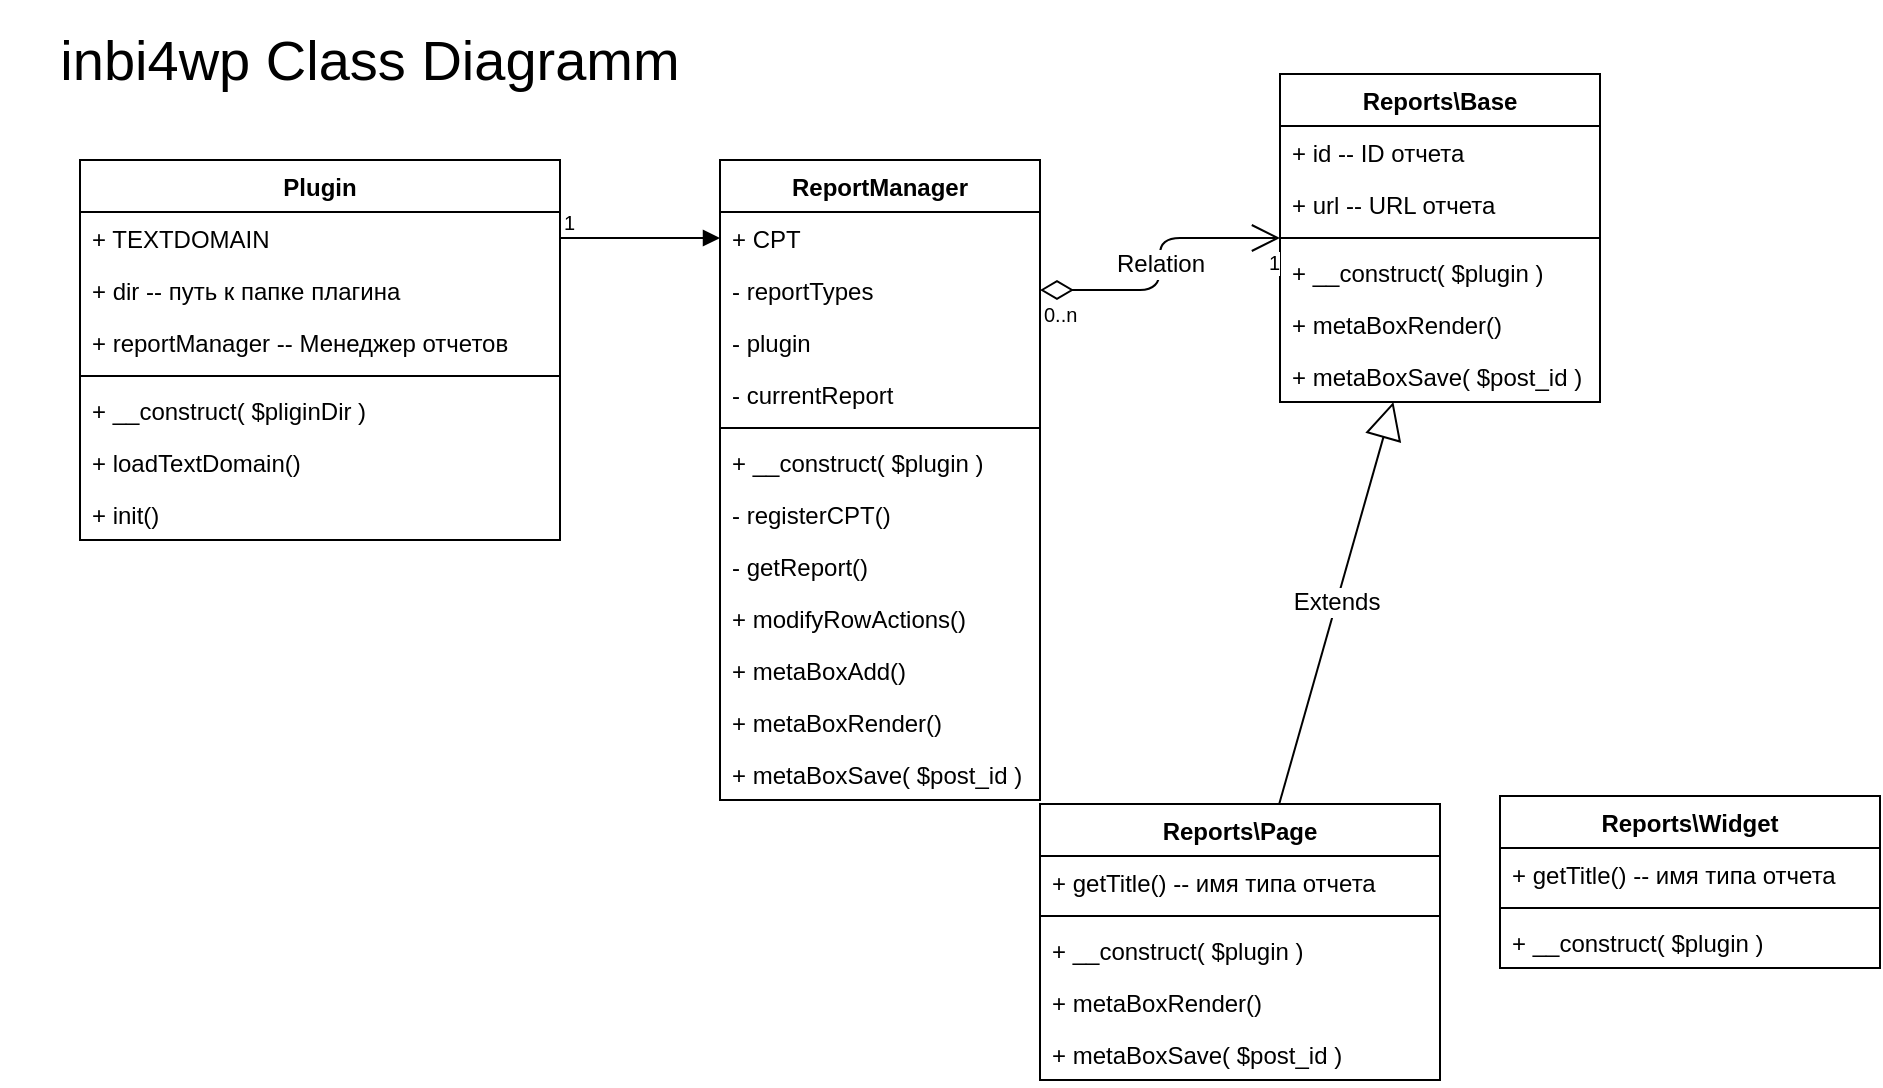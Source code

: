 <mxfile version="10.6.3" type="device"><diagram name="Page-1" id="9f46799a-70d6-7492-0946-bef42562c5a5"><mxGraphModel dx="996" dy="595" grid="1" gridSize="10" guides="1" tooltips="1" connect="1" arrows="1" fold="1" page="1" pageScale="1" pageWidth="1169" pageHeight="827" background="#ffffff" math="0" shadow="0"><root><mxCell id="0"/><mxCell id="1" parent="0"/><mxCell id="qV1NWe7ui4EgBKiL_Z7S-1" value="inbi4wp Class Diagramm" style="text;html=1;strokeColor=none;fillColor=none;align=center;verticalAlign=middle;whiteSpace=wrap;rounded=0;fontSize=28;" vertex="1" parent="1"><mxGeometry width="370" height="60" as="geometry"/></mxCell><mxCell id="qV1NWe7ui4EgBKiL_Z7S-6" value="Plugin" style="swimlane;fontStyle=1;align=center;verticalAlign=top;childLayout=stackLayout;horizontal=1;startSize=26;horizontalStack=0;resizeParent=1;resizeParentMax=0;resizeLast=0;collapsible=1;marginBottom=0;fontSize=12;" vertex="1" parent="1"><mxGeometry x="40" y="80" width="240" height="190" as="geometry"/></mxCell><mxCell id="qV1NWe7ui4EgBKiL_Z7S-7" value="+ TEXTDOMAIN" style="text;strokeColor=none;fillColor=none;align=left;verticalAlign=top;spacingLeft=4;spacingRight=4;overflow=hidden;rotatable=0;points=[[0,0.5],[1,0.5]];portConstraint=eastwest;" vertex="1" parent="qV1NWe7ui4EgBKiL_Z7S-6"><mxGeometry y="26" width="240" height="26" as="geometry"/></mxCell><mxCell id="qV1NWe7ui4EgBKiL_Z7S-49" value="+ dir -- путь к папке плагина" style="text;strokeColor=none;fillColor=none;align=left;verticalAlign=top;spacingLeft=4;spacingRight=4;overflow=hidden;rotatable=0;points=[[0,0.5],[1,0.5]];portConstraint=eastwest;" vertex="1" parent="qV1NWe7ui4EgBKiL_Z7S-6"><mxGeometry y="52" width="240" height="26" as="geometry"/></mxCell><mxCell id="qV1NWe7ui4EgBKiL_Z7S-60" value="+ reportManager -- Менеджер отчетов" style="text;strokeColor=none;fillColor=none;align=left;verticalAlign=top;spacingLeft=4;spacingRight=4;overflow=hidden;rotatable=0;points=[[0,0.5],[1,0.5]];portConstraint=eastwest;" vertex="1" parent="qV1NWe7ui4EgBKiL_Z7S-6"><mxGeometry y="78" width="240" height="26" as="geometry"/></mxCell><mxCell id="qV1NWe7ui4EgBKiL_Z7S-8" value="" style="line;strokeWidth=1;fillColor=none;align=left;verticalAlign=middle;spacingTop=-1;spacingLeft=3;spacingRight=3;rotatable=0;labelPosition=right;points=[];portConstraint=eastwest;" vertex="1" parent="qV1NWe7ui4EgBKiL_Z7S-6"><mxGeometry y="104" width="240" height="8" as="geometry"/></mxCell><mxCell id="qV1NWe7ui4EgBKiL_Z7S-9" value="+ __construct( $pliginDir )&#10;" style="text;strokeColor=none;fillColor=none;align=left;verticalAlign=top;spacingLeft=4;spacingRight=4;overflow=hidden;rotatable=0;points=[[0,0.5],[1,0.5]];portConstraint=eastwest;" vertex="1" parent="qV1NWe7ui4EgBKiL_Z7S-6"><mxGeometry y="112" width="240" height="26" as="geometry"/></mxCell><mxCell id="qV1NWe7ui4EgBKiL_Z7S-10" value="+ loadTextDomain()&#10;" style="text;strokeColor=none;fillColor=none;align=left;verticalAlign=top;spacingLeft=4;spacingRight=4;overflow=hidden;rotatable=0;points=[[0,0.5],[1,0.5]];portConstraint=eastwest;" vertex="1" parent="qV1NWe7ui4EgBKiL_Z7S-6"><mxGeometry y="138" width="240" height="26" as="geometry"/></mxCell><mxCell id="qV1NWe7ui4EgBKiL_Z7S-59" value="+ init()&#10;" style="text;strokeColor=none;fillColor=none;align=left;verticalAlign=top;spacingLeft=4;spacingRight=4;overflow=hidden;rotatable=0;points=[[0,0.5],[1,0.5]];portConstraint=eastwest;" vertex="1" parent="qV1NWe7ui4EgBKiL_Z7S-6"><mxGeometry y="164" width="240" height="26" as="geometry"/></mxCell><mxCell id="qV1NWe7ui4EgBKiL_Z7S-12" value="ReportManager" style="swimlane;fontStyle=1;align=center;verticalAlign=top;childLayout=stackLayout;horizontal=1;startSize=26;horizontalStack=0;resizeParent=1;resizeParentMax=0;resizeLast=0;collapsible=1;marginBottom=0;fontSize=12;" vertex="1" parent="1"><mxGeometry x="360" y="80" width="160" height="320" as="geometry"/></mxCell><mxCell id="qV1NWe7ui4EgBKiL_Z7S-13" value="+ CPT" style="text;strokeColor=none;fillColor=none;align=left;verticalAlign=top;spacingLeft=4;spacingRight=4;overflow=hidden;rotatable=0;points=[[0,0.5],[1,0.5]];portConstraint=eastwest;" vertex="1" parent="qV1NWe7ui4EgBKiL_Z7S-12"><mxGeometry y="26" width="160" height="26" as="geometry"/></mxCell><mxCell id="qV1NWe7ui4EgBKiL_Z7S-50" value="- reportTypes&#10;" style="text;strokeColor=none;fillColor=none;align=left;verticalAlign=top;spacingLeft=4;spacingRight=4;overflow=hidden;rotatable=0;points=[[0,0.5],[1,0.5]];portConstraint=eastwest;" vertex="1" parent="qV1NWe7ui4EgBKiL_Z7S-12"><mxGeometry y="52" width="160" height="26" as="geometry"/></mxCell><mxCell id="qV1NWe7ui4EgBKiL_Z7S-61" value="- plugin&#10;" style="text;strokeColor=none;fillColor=none;align=left;verticalAlign=top;spacingLeft=4;spacingRight=4;overflow=hidden;rotatable=0;points=[[0,0.5],[1,0.5]];portConstraint=eastwest;" vertex="1" parent="qV1NWe7ui4EgBKiL_Z7S-12"><mxGeometry y="78" width="160" height="26" as="geometry"/></mxCell><mxCell id="qV1NWe7ui4EgBKiL_Z7S-64" value="- currentReport&#10;" style="text;strokeColor=none;fillColor=none;align=left;verticalAlign=top;spacingLeft=4;spacingRight=4;overflow=hidden;rotatable=0;points=[[0,0.5],[1,0.5]];portConstraint=eastwest;" vertex="1" parent="qV1NWe7ui4EgBKiL_Z7S-12"><mxGeometry y="104" width="160" height="26" as="geometry"/></mxCell><mxCell id="qV1NWe7ui4EgBKiL_Z7S-14" value="" style="line;strokeWidth=1;fillColor=none;align=left;verticalAlign=middle;spacingTop=-1;spacingLeft=3;spacingRight=3;rotatable=0;labelPosition=right;points=[];portConstraint=eastwest;" vertex="1" parent="qV1NWe7ui4EgBKiL_Z7S-12"><mxGeometry y="130" width="160" height="8" as="geometry"/></mxCell><mxCell id="qV1NWe7ui4EgBKiL_Z7S-15" value="+ __construct( $plugin )&#10;" style="text;strokeColor=none;fillColor=none;align=left;verticalAlign=top;spacingLeft=4;spacingRight=4;overflow=hidden;rotatable=0;points=[[0,0.5],[1,0.5]];portConstraint=eastwest;" vertex="1" parent="qV1NWe7ui4EgBKiL_Z7S-12"><mxGeometry y="138" width="160" height="26" as="geometry"/></mxCell><mxCell id="qV1NWe7ui4EgBKiL_Z7S-16" value="- registerCPT()&#10;" style="text;strokeColor=none;fillColor=none;align=left;verticalAlign=top;spacingLeft=4;spacingRight=4;overflow=hidden;rotatable=0;points=[[0,0.5],[1,0.5]];portConstraint=eastwest;" vertex="1" parent="qV1NWe7ui4EgBKiL_Z7S-12"><mxGeometry y="164" width="160" height="26" as="geometry"/></mxCell><mxCell id="qV1NWe7ui4EgBKiL_Z7S-63" value="- getReport()" style="text;strokeColor=none;fillColor=none;align=left;verticalAlign=top;spacingLeft=4;spacingRight=4;overflow=hidden;rotatable=0;points=[[0,0.5],[1,0.5]];portConstraint=eastwest;" vertex="1" parent="qV1NWe7ui4EgBKiL_Z7S-12"><mxGeometry y="190" width="160" height="26" as="geometry"/></mxCell><mxCell id="qV1NWe7ui4EgBKiL_Z7S-68" value="+ modifyRowActions()" style="text;strokeColor=none;fillColor=none;align=left;verticalAlign=top;spacingLeft=4;spacingRight=4;overflow=hidden;rotatable=0;points=[[0,0.5],[1,0.5]];portConstraint=eastwest;" vertex="1" parent="qV1NWe7ui4EgBKiL_Z7S-12"><mxGeometry y="216" width="160" height="26" as="geometry"/></mxCell><mxCell id="qV1NWe7ui4EgBKiL_Z7S-62" value="+ metaBoxAdd()" style="text;strokeColor=none;fillColor=none;align=left;verticalAlign=top;spacingLeft=4;spacingRight=4;overflow=hidden;rotatable=0;points=[[0,0.5],[1,0.5]];portConstraint=eastwest;" vertex="1" parent="qV1NWe7ui4EgBKiL_Z7S-12"><mxGeometry y="242" width="160" height="26" as="geometry"/></mxCell><mxCell id="qV1NWe7ui4EgBKiL_Z7S-55" value="+ metaBoxRender()" style="text;strokeColor=none;fillColor=none;align=left;verticalAlign=top;spacingLeft=4;spacingRight=4;overflow=hidden;rotatable=0;points=[[0,0.5],[1,0.5]];portConstraint=eastwest;" vertex="1" parent="qV1NWe7ui4EgBKiL_Z7S-12"><mxGeometry y="268" width="160" height="26" as="geometry"/></mxCell><mxCell id="qV1NWe7ui4EgBKiL_Z7S-56" value="+ metaBoxSave( $post_id )" style="text;strokeColor=none;fillColor=none;align=left;verticalAlign=top;spacingLeft=4;spacingRight=4;overflow=hidden;rotatable=0;points=[[0,0.5],[1,0.5]];portConstraint=eastwest;" vertex="1" parent="qV1NWe7ui4EgBKiL_Z7S-12"><mxGeometry y="294" width="160" height="26" as="geometry"/></mxCell><mxCell id="qV1NWe7ui4EgBKiL_Z7S-19" value="" style="endArrow=block;endFill=1;html=1;edgeStyle=orthogonalEdgeStyle;align=left;verticalAlign=top;fontSize=12;" edge="1" parent="1" source="qV1NWe7ui4EgBKiL_Z7S-7" target="qV1NWe7ui4EgBKiL_Z7S-13"><mxGeometry x="-1" relative="1" as="geometry"><mxPoint x="140" y="260" as="sourcePoint"/><mxPoint x="300" y="260" as="targetPoint"/></mxGeometry></mxCell><mxCell id="qV1NWe7ui4EgBKiL_Z7S-20" value="1" style="resizable=0;html=1;align=left;verticalAlign=bottom;labelBackgroundColor=#ffffff;fontSize=10;" connectable="0" vertex="1" parent="qV1NWe7ui4EgBKiL_Z7S-19"><mxGeometry x="-1" relative="1" as="geometry"/></mxCell><mxCell id="qV1NWe7ui4EgBKiL_Z7S-21" value="Reports\Base" style="swimlane;fontStyle=1;align=center;verticalAlign=top;childLayout=stackLayout;horizontal=1;startSize=26;horizontalStack=0;resizeParent=1;resizeParentMax=0;resizeLast=0;collapsible=1;marginBottom=0;fontSize=12;" vertex="1" parent="1"><mxGeometry x="640" y="37" width="160" height="164" as="geometry"/></mxCell><mxCell id="qV1NWe7ui4EgBKiL_Z7S-22" value="+ id -- ID отчета" style="text;strokeColor=none;fillColor=none;align=left;verticalAlign=top;spacingLeft=4;spacingRight=4;overflow=hidden;rotatable=0;points=[[0,0.5],[1,0.5]];portConstraint=eastwest;" vertex="1" parent="qV1NWe7ui4EgBKiL_Z7S-21"><mxGeometry y="26" width="160" height="26" as="geometry"/></mxCell><mxCell id="qV1NWe7ui4EgBKiL_Z7S-26" value="+ url -- URL отчета" style="text;strokeColor=none;fillColor=none;align=left;verticalAlign=top;spacingLeft=4;spacingRight=4;overflow=hidden;rotatable=0;points=[[0,0.5],[1,0.5]];portConstraint=eastwest;" vertex="1" parent="qV1NWe7ui4EgBKiL_Z7S-21"><mxGeometry y="52" width="160" height="26" as="geometry"/></mxCell><mxCell id="qV1NWe7ui4EgBKiL_Z7S-23" value="" style="line;strokeWidth=1;fillColor=none;align=left;verticalAlign=middle;spacingTop=-1;spacingLeft=3;spacingRight=3;rotatable=0;labelPosition=right;points=[];portConstraint=eastwest;" vertex="1" parent="qV1NWe7ui4EgBKiL_Z7S-21"><mxGeometry y="78" width="160" height="8" as="geometry"/></mxCell><mxCell id="qV1NWe7ui4EgBKiL_Z7S-24" value="+ __construct( $plugin )&#10;" style="text;strokeColor=none;fillColor=none;align=left;verticalAlign=top;spacingLeft=4;spacingRight=4;overflow=hidden;rotatable=0;points=[[0,0.5],[1,0.5]];portConstraint=eastwest;" vertex="1" parent="qV1NWe7ui4EgBKiL_Z7S-21"><mxGeometry y="86" width="160" height="26" as="geometry"/></mxCell><mxCell id="qV1NWe7ui4EgBKiL_Z7S-57" value="+ metaBoxRender()&#10;" style="text;strokeColor=none;fillColor=none;align=left;verticalAlign=top;spacingLeft=4;spacingRight=4;overflow=hidden;rotatable=0;points=[[0,0.5],[1,0.5]];portConstraint=eastwest;" vertex="1" parent="qV1NWe7ui4EgBKiL_Z7S-21"><mxGeometry y="112" width="160" height="26" as="geometry"/></mxCell><mxCell id="qV1NWe7ui4EgBKiL_Z7S-58" value="+ metaBoxSave( $post_id )&#10;" style="text;strokeColor=none;fillColor=none;align=left;verticalAlign=top;spacingLeft=4;spacingRight=4;overflow=hidden;rotatable=0;points=[[0,0.5],[1,0.5]];portConstraint=eastwest;" vertex="1" parent="qV1NWe7ui4EgBKiL_Z7S-21"><mxGeometry y="138" width="160" height="26" as="geometry"/></mxCell><mxCell id="qV1NWe7ui4EgBKiL_Z7S-31" value="Reports\Page" style="swimlane;fontStyle=1;align=center;verticalAlign=top;childLayout=stackLayout;horizontal=1;startSize=26;horizontalStack=0;resizeParent=1;resizeParentMax=0;resizeLast=0;collapsible=1;marginBottom=0;fontSize=12;" vertex="1" parent="1"><mxGeometry x="520" y="402" width="200" height="138" as="geometry"/></mxCell><mxCell id="qV1NWe7ui4EgBKiL_Z7S-54" value="+ getTitle() -- имя типа отчета" style="text;strokeColor=none;fillColor=none;align=left;verticalAlign=top;spacingLeft=4;spacingRight=4;overflow=hidden;rotatable=0;points=[[0,0.5],[1,0.5]];portConstraint=eastwest;" vertex="1" parent="qV1NWe7ui4EgBKiL_Z7S-31"><mxGeometry y="26" width="200" height="26" as="geometry"/></mxCell><mxCell id="qV1NWe7ui4EgBKiL_Z7S-36" value="" style="line;strokeWidth=1;fillColor=none;align=left;verticalAlign=middle;spacingTop=-1;spacingLeft=3;spacingRight=3;rotatable=0;labelPosition=right;points=[];portConstraint=eastwest;" vertex="1" parent="qV1NWe7ui4EgBKiL_Z7S-31"><mxGeometry y="52" width="200" height="8" as="geometry"/></mxCell><mxCell id="qV1NWe7ui4EgBKiL_Z7S-37" value="+ __construct( $plugin )&#10;" style="text;strokeColor=none;fillColor=none;align=left;verticalAlign=top;spacingLeft=4;spacingRight=4;overflow=hidden;rotatable=0;points=[[0,0.5],[1,0.5]];portConstraint=eastwest;" vertex="1" parent="qV1NWe7ui4EgBKiL_Z7S-31"><mxGeometry y="60" width="200" height="26" as="geometry"/></mxCell><mxCell id="qV1NWe7ui4EgBKiL_Z7S-66" value="+ metaBoxRender()&#10;" style="text;strokeColor=none;fillColor=none;align=left;verticalAlign=top;spacingLeft=4;spacingRight=4;overflow=hidden;rotatable=0;points=[[0,0.5],[1,0.5]];portConstraint=eastwest;" vertex="1" parent="qV1NWe7ui4EgBKiL_Z7S-31"><mxGeometry y="86" width="200" height="26" as="geometry"/></mxCell><mxCell id="qV1NWe7ui4EgBKiL_Z7S-67" value="+ metaBoxSave( $post_id )&#10;" style="text;strokeColor=none;fillColor=none;align=left;verticalAlign=top;spacingLeft=4;spacingRight=4;overflow=hidden;rotatable=0;points=[[0,0.5],[1,0.5]];portConstraint=eastwest;" vertex="1" parent="qV1NWe7ui4EgBKiL_Z7S-31"><mxGeometry y="112" width="200" height="26" as="geometry"/></mxCell><mxCell id="qV1NWe7ui4EgBKiL_Z7S-40" value="Reports\Widget" style="swimlane;fontStyle=1;align=center;verticalAlign=top;childLayout=stackLayout;horizontal=1;startSize=26;horizontalStack=0;resizeParent=1;resizeParentMax=0;resizeLast=0;collapsible=1;marginBottom=0;fontSize=12;" vertex="1" parent="1"><mxGeometry x="750" y="398" width="190" height="86" as="geometry"/></mxCell><mxCell id="qV1NWe7ui4EgBKiL_Z7S-42" value="+ getTitle() -- имя типа отчета" style="text;strokeColor=none;fillColor=none;align=left;verticalAlign=top;spacingLeft=4;spacingRight=4;overflow=hidden;rotatable=0;points=[[0,0.5],[1,0.5]];portConstraint=eastwest;" vertex="1" parent="qV1NWe7ui4EgBKiL_Z7S-40"><mxGeometry y="26" width="190" height="26" as="geometry"/></mxCell><mxCell id="qV1NWe7ui4EgBKiL_Z7S-43" value="" style="line;strokeWidth=1;fillColor=none;align=left;verticalAlign=middle;spacingTop=-1;spacingLeft=3;spacingRight=3;rotatable=0;labelPosition=right;points=[];portConstraint=eastwest;" vertex="1" parent="qV1NWe7ui4EgBKiL_Z7S-40"><mxGeometry y="52" width="190" height="8" as="geometry"/></mxCell><mxCell id="qV1NWe7ui4EgBKiL_Z7S-44" value="+ __construct( $plugin )&#10;" style="text;strokeColor=none;fillColor=none;align=left;verticalAlign=top;spacingLeft=4;spacingRight=4;overflow=hidden;rotatable=0;points=[[0,0.5],[1,0.5]];portConstraint=eastwest;" vertex="1" parent="qV1NWe7ui4EgBKiL_Z7S-40"><mxGeometry y="60" width="190" height="26" as="geometry"/></mxCell><mxCell id="qV1NWe7ui4EgBKiL_Z7S-47" value="Extends" style="endArrow=block;endSize=16;endFill=0;html=1;fontSize=12;" edge="1" parent="1" source="qV1NWe7ui4EgBKiL_Z7S-31" target="qV1NWe7ui4EgBKiL_Z7S-21"><mxGeometry width="160" relative="1" as="geometry"><mxPoint x="20" y="510" as="sourcePoint"/><mxPoint x="770" y="280" as="targetPoint"/></mxGeometry></mxCell><mxCell id="qV1NWe7ui4EgBKiL_Z7S-51" value="Relation" style="endArrow=open;html=1;endSize=12;startArrow=diamondThin;startSize=14;startFill=0;edgeStyle=orthogonalEdgeStyle;fontSize=12;" edge="1" parent="1" source="qV1NWe7ui4EgBKiL_Z7S-50" target="qV1NWe7ui4EgBKiL_Z7S-21"><mxGeometry relative="1" as="geometry"><mxPoint x="590" y="140" as="sourcePoint"/><mxPoint x="870" y="120" as="targetPoint"/></mxGeometry></mxCell><mxCell id="qV1NWe7ui4EgBKiL_Z7S-52" value="0..n" style="resizable=0;html=1;align=left;verticalAlign=top;labelBackgroundColor=#ffffff;fontSize=10;" connectable="0" vertex="1" parent="qV1NWe7ui4EgBKiL_Z7S-51"><mxGeometry x="-1" relative="1" as="geometry"/></mxCell><mxCell id="qV1NWe7ui4EgBKiL_Z7S-53" value="1" style="resizable=0;html=1;align=right;verticalAlign=top;labelBackgroundColor=#ffffff;fontSize=10;" connectable="0" vertex="1" parent="qV1NWe7ui4EgBKiL_Z7S-51"><mxGeometry x="1" relative="1" as="geometry"/></mxCell></root></mxGraphModel></diagram></mxfile>